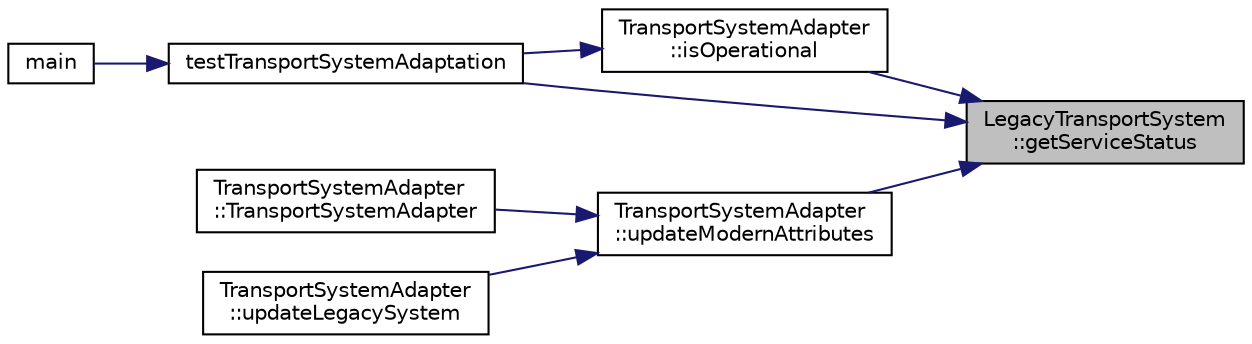 digraph "LegacyTransportSystem::getServiceStatus"
{
 // LATEX_PDF_SIZE
  edge [fontname="Helvetica",fontsize="10",labelfontname="Helvetica",labelfontsize="10"];
  node [fontname="Helvetica",fontsize="10",shape=record];
  rankdir="RL";
  Node1 [label="LegacyTransportSystem\l::getServiceStatus",height=0.2,width=0.4,color="black", fillcolor="grey75", style="filled", fontcolor="black",tooltip="Gets the service status."];
  Node1 -> Node2 [dir="back",color="midnightblue",fontsize="10",style="solid",fontname="Helvetica"];
  Node2 [label="TransportSystemAdapter\l::isOperational",height=0.2,width=0.4,color="black", fillcolor="white", style="filled",URL="$classTransportSystemAdapter.html#a63a65adcf124e532f91fd57f074498c5",tooltip="Checks if the legacy system is operational."];
  Node2 -> Node3 [dir="back",color="midnightblue",fontsize="10",style="solid",fontname="Helvetica"];
  Node3 [label="testTransportSystemAdaptation",height=0.2,width=0.4,color="black", fillcolor="white", style="filled",URL="$main_8cpp.html#a1aff7a21fb7cc013dc819fb6c9e16824",tooltip=" "];
  Node3 -> Node4 [dir="back",color="midnightblue",fontsize="10",style="solid",fontname="Helvetica"];
  Node4 [label="main",height=0.2,width=0.4,color="black", fillcolor="white", style="filled",URL="$main_8cpp.html#ae66f6b31b5ad750f1fe042a706a4e3d4",tooltip="Main program entry point."];
  Node1 -> Node3 [dir="back",color="midnightblue",fontsize="10",style="solid",fontname="Helvetica"];
  Node1 -> Node5 [dir="back",color="midnightblue",fontsize="10",style="solid",fontname="Helvetica"];
  Node5 [label="TransportSystemAdapter\l::updateModernAttributes",height=0.2,width=0.4,color="black", fillcolor="white", style="filled",URL="$classTransportSystemAdapter.html#a7f6cde43380d74f7991e5b23d856aa29",tooltip="Updates the modern attributes from the legacy system."];
  Node5 -> Node6 [dir="back",color="midnightblue",fontsize="10",style="solid",fontname="Helvetica"];
  Node6 [label="TransportSystemAdapter\l::TransportSystemAdapter",height=0.2,width=0.4,color="black", fillcolor="white", style="filled",URL="$classTransportSystemAdapter.html#a944598383646cf85d69fbccbef908f0f",tooltip="Construct a new Transport System Adapter."];
  Node5 -> Node7 [dir="back",color="midnightblue",fontsize="10",style="solid",fontname="Helvetica"];
  Node7 [label="TransportSystemAdapter\l::updateLegacySystem",height=0.2,width=0.4,color="black", fillcolor="white", style="filled",URL="$classTransportSystemAdapter.html#a4efb976c1fd3bbc32235c7f692e0a36f",tooltip="Updates the legacy system attributes."];
}
